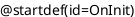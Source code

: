 @startdef(id=OnInit)
interface OnInit {
  ngOnInit(): void
}
@endef

@startdef(id=AfterViewInit)
interface AfterViewInit {
  ngAfterViewInit(): void
}
@endef

@startdef(id=OnDestroy)
interface OnDestroy {
  ngOnDestroy(): void
}
@endef
